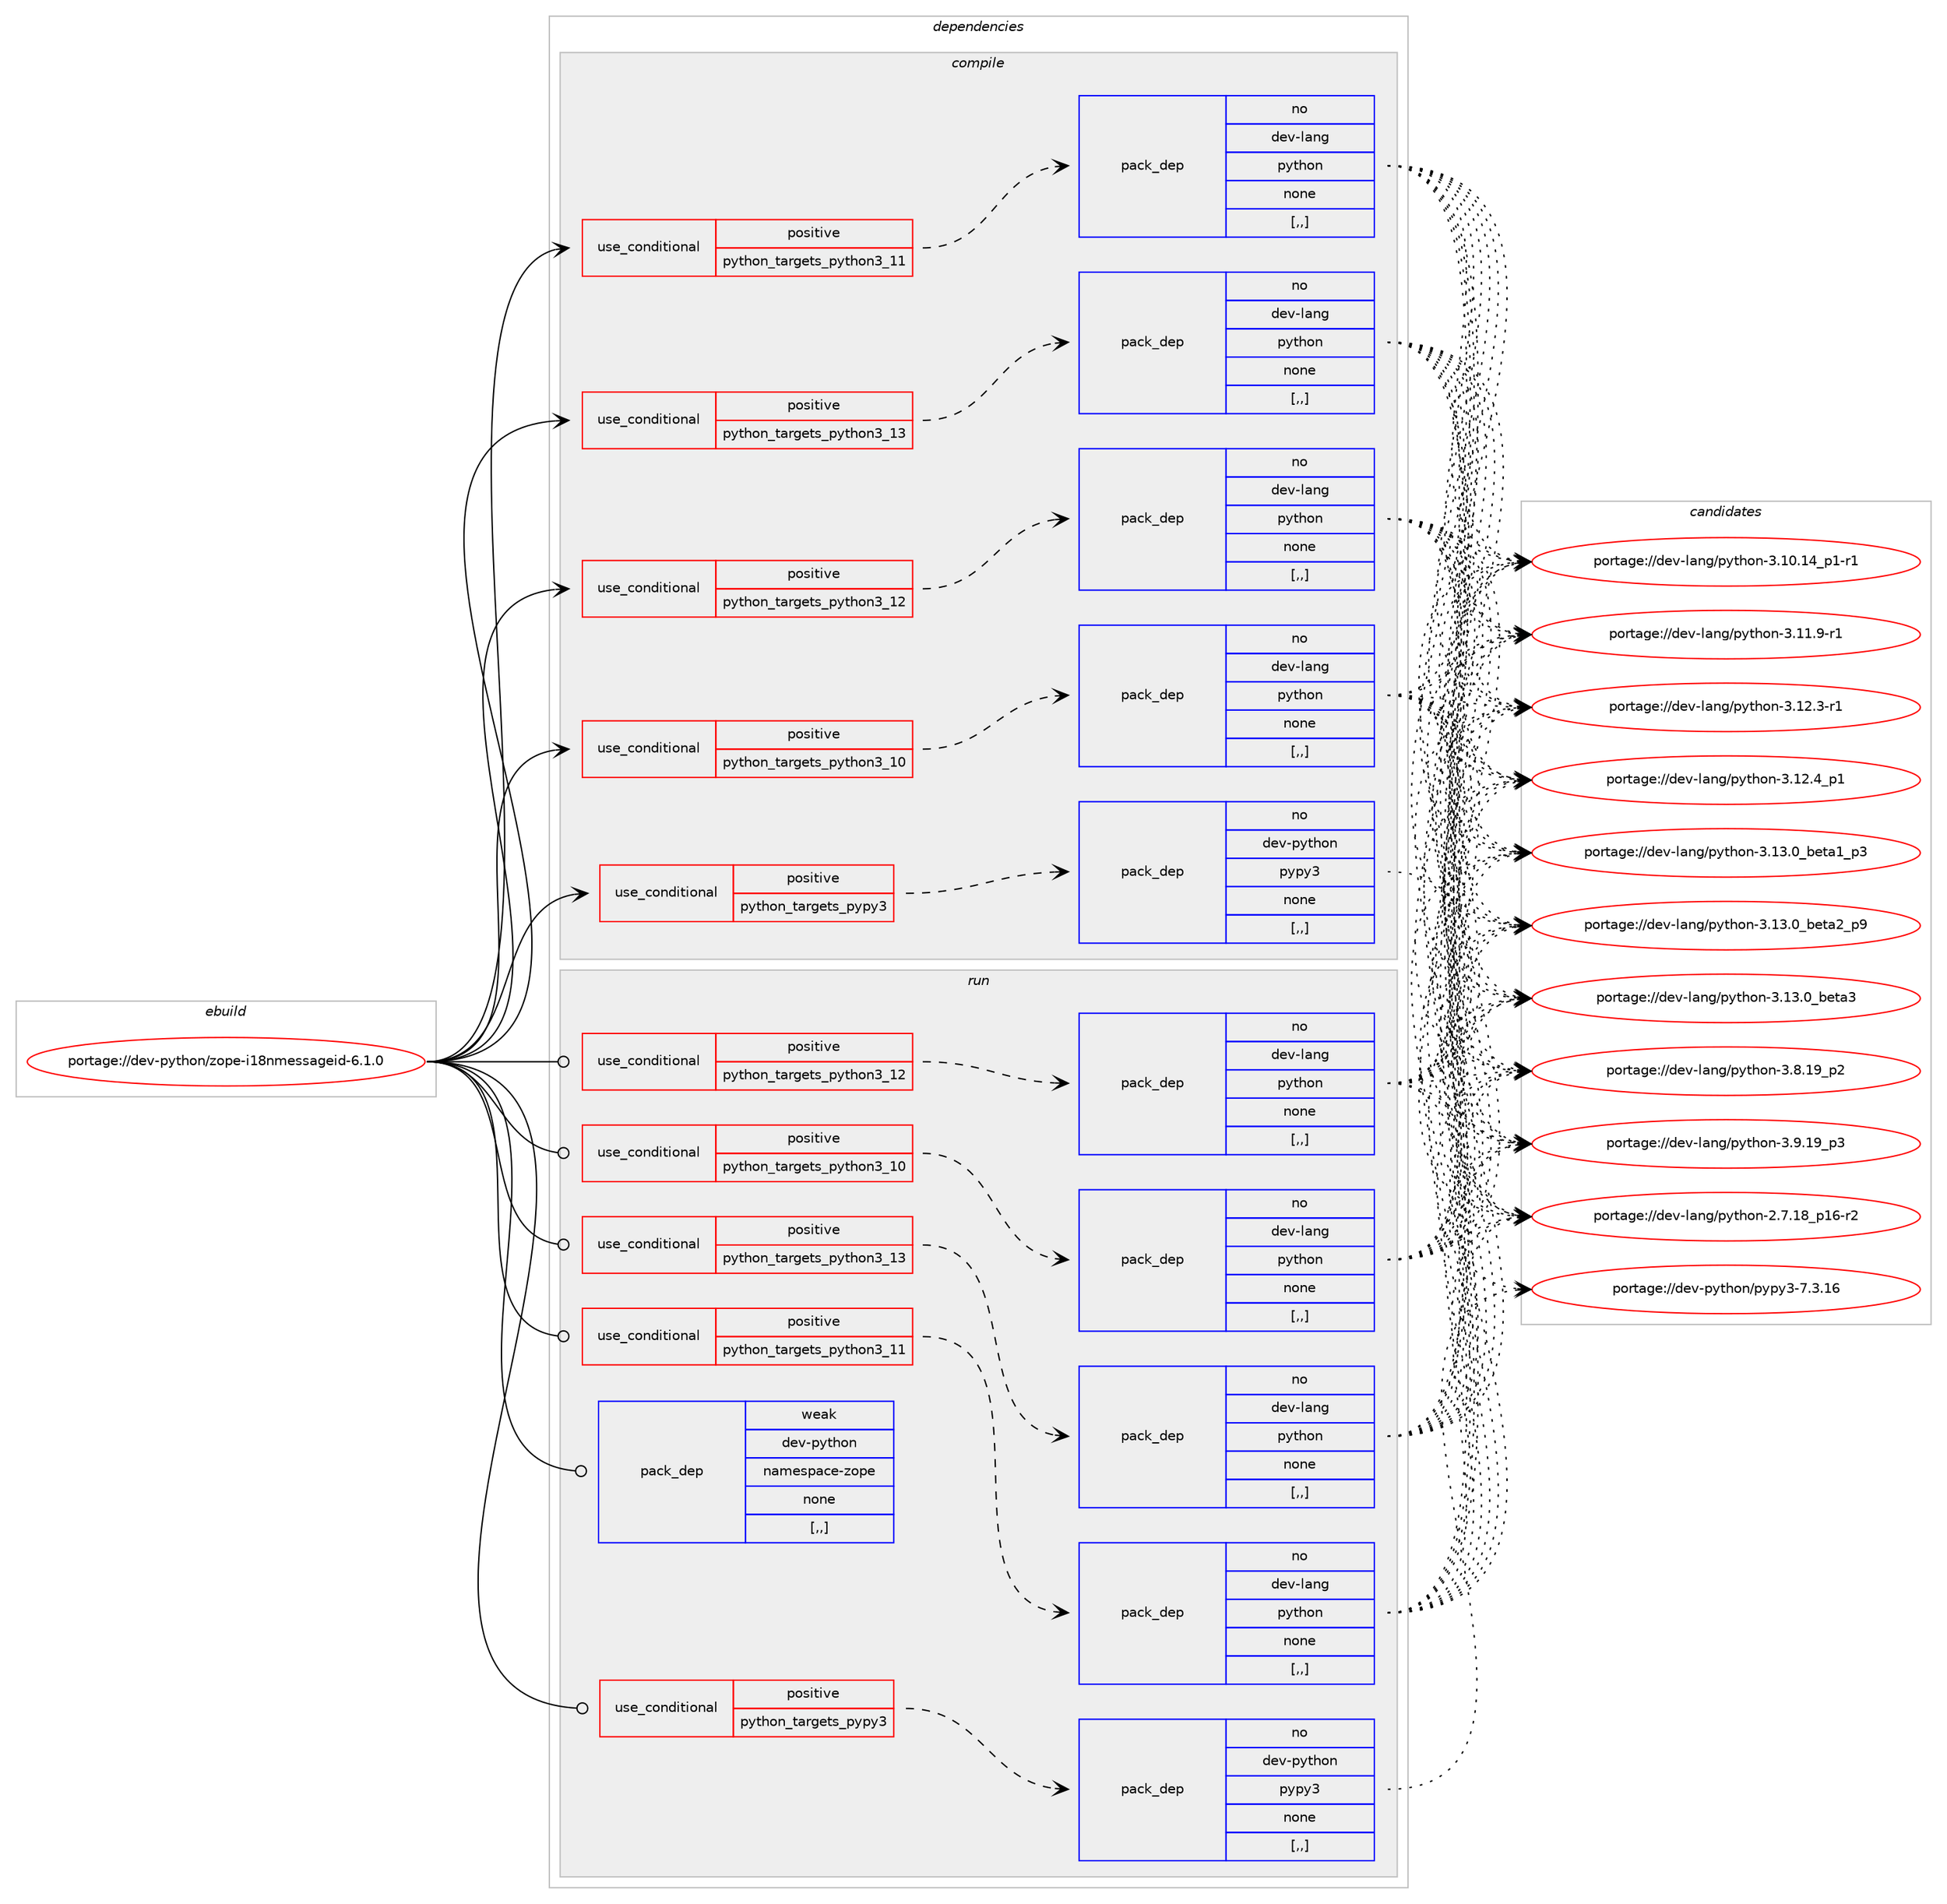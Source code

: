 digraph prolog {

# *************
# Graph options
# *************

newrank=true;
concentrate=true;
compound=true;
graph [rankdir=LR,fontname=Helvetica,fontsize=10,ranksep=1.5];#, ranksep=2.5, nodesep=0.2];
edge  [arrowhead=vee];
node  [fontname=Helvetica,fontsize=10];

# **********
# The ebuild
# **********

subgraph cluster_leftcol {
color=gray;
rank=same;
label=<<i>ebuild</i>>;
id [label="portage://dev-python/zope-i18nmessageid-6.1.0", color=red, width=4, href="../dev-python/zope-i18nmessageid-6.1.0.svg"];
}

# ****************
# The dependencies
# ****************

subgraph cluster_midcol {
color=gray;
label=<<i>dependencies</i>>;
subgraph cluster_compile {
fillcolor="#eeeeee";
style=filled;
label=<<i>compile</i>>;
subgraph cond40136 {
dependency163824 [label=<<TABLE BORDER="0" CELLBORDER="1" CELLSPACING="0" CELLPADDING="4"><TR><TD ROWSPAN="3" CELLPADDING="10">use_conditional</TD></TR><TR><TD>positive</TD></TR><TR><TD>python_targets_pypy3</TD></TR></TABLE>>, shape=none, color=red];
subgraph pack122448 {
dependency163825 [label=<<TABLE BORDER="0" CELLBORDER="1" CELLSPACING="0" CELLPADDING="4" WIDTH="220"><TR><TD ROWSPAN="6" CELLPADDING="30">pack_dep</TD></TR><TR><TD WIDTH="110">no</TD></TR><TR><TD>dev-python</TD></TR><TR><TD>pypy3</TD></TR><TR><TD>none</TD></TR><TR><TD>[,,]</TD></TR></TABLE>>, shape=none, color=blue];
}
dependency163824:e -> dependency163825:w [weight=20,style="dashed",arrowhead="vee"];
}
id:e -> dependency163824:w [weight=20,style="solid",arrowhead="vee"];
subgraph cond40137 {
dependency163826 [label=<<TABLE BORDER="0" CELLBORDER="1" CELLSPACING="0" CELLPADDING="4"><TR><TD ROWSPAN="3" CELLPADDING="10">use_conditional</TD></TR><TR><TD>positive</TD></TR><TR><TD>python_targets_python3_10</TD></TR></TABLE>>, shape=none, color=red];
subgraph pack122449 {
dependency163827 [label=<<TABLE BORDER="0" CELLBORDER="1" CELLSPACING="0" CELLPADDING="4" WIDTH="220"><TR><TD ROWSPAN="6" CELLPADDING="30">pack_dep</TD></TR><TR><TD WIDTH="110">no</TD></TR><TR><TD>dev-lang</TD></TR><TR><TD>python</TD></TR><TR><TD>none</TD></TR><TR><TD>[,,]</TD></TR></TABLE>>, shape=none, color=blue];
}
dependency163826:e -> dependency163827:w [weight=20,style="dashed",arrowhead="vee"];
}
id:e -> dependency163826:w [weight=20,style="solid",arrowhead="vee"];
subgraph cond40138 {
dependency163828 [label=<<TABLE BORDER="0" CELLBORDER="1" CELLSPACING="0" CELLPADDING="4"><TR><TD ROWSPAN="3" CELLPADDING="10">use_conditional</TD></TR><TR><TD>positive</TD></TR><TR><TD>python_targets_python3_11</TD></TR></TABLE>>, shape=none, color=red];
subgraph pack122450 {
dependency163829 [label=<<TABLE BORDER="0" CELLBORDER="1" CELLSPACING="0" CELLPADDING="4" WIDTH="220"><TR><TD ROWSPAN="6" CELLPADDING="30">pack_dep</TD></TR><TR><TD WIDTH="110">no</TD></TR><TR><TD>dev-lang</TD></TR><TR><TD>python</TD></TR><TR><TD>none</TD></TR><TR><TD>[,,]</TD></TR></TABLE>>, shape=none, color=blue];
}
dependency163828:e -> dependency163829:w [weight=20,style="dashed",arrowhead="vee"];
}
id:e -> dependency163828:w [weight=20,style="solid",arrowhead="vee"];
subgraph cond40139 {
dependency163830 [label=<<TABLE BORDER="0" CELLBORDER="1" CELLSPACING="0" CELLPADDING="4"><TR><TD ROWSPAN="3" CELLPADDING="10">use_conditional</TD></TR><TR><TD>positive</TD></TR><TR><TD>python_targets_python3_12</TD></TR></TABLE>>, shape=none, color=red];
subgraph pack122451 {
dependency163831 [label=<<TABLE BORDER="0" CELLBORDER="1" CELLSPACING="0" CELLPADDING="4" WIDTH="220"><TR><TD ROWSPAN="6" CELLPADDING="30">pack_dep</TD></TR><TR><TD WIDTH="110">no</TD></TR><TR><TD>dev-lang</TD></TR><TR><TD>python</TD></TR><TR><TD>none</TD></TR><TR><TD>[,,]</TD></TR></TABLE>>, shape=none, color=blue];
}
dependency163830:e -> dependency163831:w [weight=20,style="dashed",arrowhead="vee"];
}
id:e -> dependency163830:w [weight=20,style="solid",arrowhead="vee"];
subgraph cond40140 {
dependency163832 [label=<<TABLE BORDER="0" CELLBORDER="1" CELLSPACING="0" CELLPADDING="4"><TR><TD ROWSPAN="3" CELLPADDING="10">use_conditional</TD></TR><TR><TD>positive</TD></TR><TR><TD>python_targets_python3_13</TD></TR></TABLE>>, shape=none, color=red];
subgraph pack122452 {
dependency163833 [label=<<TABLE BORDER="0" CELLBORDER="1" CELLSPACING="0" CELLPADDING="4" WIDTH="220"><TR><TD ROWSPAN="6" CELLPADDING="30">pack_dep</TD></TR><TR><TD WIDTH="110">no</TD></TR><TR><TD>dev-lang</TD></TR><TR><TD>python</TD></TR><TR><TD>none</TD></TR><TR><TD>[,,]</TD></TR></TABLE>>, shape=none, color=blue];
}
dependency163832:e -> dependency163833:w [weight=20,style="dashed",arrowhead="vee"];
}
id:e -> dependency163832:w [weight=20,style="solid",arrowhead="vee"];
}
subgraph cluster_compileandrun {
fillcolor="#eeeeee";
style=filled;
label=<<i>compile and run</i>>;
}
subgraph cluster_run {
fillcolor="#eeeeee";
style=filled;
label=<<i>run</i>>;
subgraph cond40141 {
dependency163834 [label=<<TABLE BORDER="0" CELLBORDER="1" CELLSPACING="0" CELLPADDING="4"><TR><TD ROWSPAN="3" CELLPADDING="10">use_conditional</TD></TR><TR><TD>positive</TD></TR><TR><TD>python_targets_pypy3</TD></TR></TABLE>>, shape=none, color=red];
subgraph pack122453 {
dependency163835 [label=<<TABLE BORDER="0" CELLBORDER="1" CELLSPACING="0" CELLPADDING="4" WIDTH="220"><TR><TD ROWSPAN="6" CELLPADDING="30">pack_dep</TD></TR><TR><TD WIDTH="110">no</TD></TR><TR><TD>dev-python</TD></TR><TR><TD>pypy3</TD></TR><TR><TD>none</TD></TR><TR><TD>[,,]</TD></TR></TABLE>>, shape=none, color=blue];
}
dependency163834:e -> dependency163835:w [weight=20,style="dashed",arrowhead="vee"];
}
id:e -> dependency163834:w [weight=20,style="solid",arrowhead="odot"];
subgraph cond40142 {
dependency163836 [label=<<TABLE BORDER="0" CELLBORDER="1" CELLSPACING="0" CELLPADDING="4"><TR><TD ROWSPAN="3" CELLPADDING="10">use_conditional</TD></TR><TR><TD>positive</TD></TR><TR><TD>python_targets_python3_10</TD></TR></TABLE>>, shape=none, color=red];
subgraph pack122454 {
dependency163837 [label=<<TABLE BORDER="0" CELLBORDER="1" CELLSPACING="0" CELLPADDING="4" WIDTH="220"><TR><TD ROWSPAN="6" CELLPADDING="30">pack_dep</TD></TR><TR><TD WIDTH="110">no</TD></TR><TR><TD>dev-lang</TD></TR><TR><TD>python</TD></TR><TR><TD>none</TD></TR><TR><TD>[,,]</TD></TR></TABLE>>, shape=none, color=blue];
}
dependency163836:e -> dependency163837:w [weight=20,style="dashed",arrowhead="vee"];
}
id:e -> dependency163836:w [weight=20,style="solid",arrowhead="odot"];
subgraph cond40143 {
dependency163838 [label=<<TABLE BORDER="0" CELLBORDER="1" CELLSPACING="0" CELLPADDING="4"><TR><TD ROWSPAN="3" CELLPADDING="10">use_conditional</TD></TR><TR><TD>positive</TD></TR><TR><TD>python_targets_python3_11</TD></TR></TABLE>>, shape=none, color=red];
subgraph pack122455 {
dependency163839 [label=<<TABLE BORDER="0" CELLBORDER="1" CELLSPACING="0" CELLPADDING="4" WIDTH="220"><TR><TD ROWSPAN="6" CELLPADDING="30">pack_dep</TD></TR><TR><TD WIDTH="110">no</TD></TR><TR><TD>dev-lang</TD></TR><TR><TD>python</TD></TR><TR><TD>none</TD></TR><TR><TD>[,,]</TD></TR></TABLE>>, shape=none, color=blue];
}
dependency163838:e -> dependency163839:w [weight=20,style="dashed",arrowhead="vee"];
}
id:e -> dependency163838:w [weight=20,style="solid",arrowhead="odot"];
subgraph cond40144 {
dependency163840 [label=<<TABLE BORDER="0" CELLBORDER="1" CELLSPACING="0" CELLPADDING="4"><TR><TD ROWSPAN="3" CELLPADDING="10">use_conditional</TD></TR><TR><TD>positive</TD></TR><TR><TD>python_targets_python3_12</TD></TR></TABLE>>, shape=none, color=red];
subgraph pack122456 {
dependency163841 [label=<<TABLE BORDER="0" CELLBORDER="1" CELLSPACING="0" CELLPADDING="4" WIDTH="220"><TR><TD ROWSPAN="6" CELLPADDING="30">pack_dep</TD></TR><TR><TD WIDTH="110">no</TD></TR><TR><TD>dev-lang</TD></TR><TR><TD>python</TD></TR><TR><TD>none</TD></TR><TR><TD>[,,]</TD></TR></TABLE>>, shape=none, color=blue];
}
dependency163840:e -> dependency163841:w [weight=20,style="dashed",arrowhead="vee"];
}
id:e -> dependency163840:w [weight=20,style="solid",arrowhead="odot"];
subgraph cond40145 {
dependency163842 [label=<<TABLE BORDER="0" CELLBORDER="1" CELLSPACING="0" CELLPADDING="4"><TR><TD ROWSPAN="3" CELLPADDING="10">use_conditional</TD></TR><TR><TD>positive</TD></TR><TR><TD>python_targets_python3_13</TD></TR></TABLE>>, shape=none, color=red];
subgraph pack122457 {
dependency163843 [label=<<TABLE BORDER="0" CELLBORDER="1" CELLSPACING="0" CELLPADDING="4" WIDTH="220"><TR><TD ROWSPAN="6" CELLPADDING="30">pack_dep</TD></TR><TR><TD WIDTH="110">no</TD></TR><TR><TD>dev-lang</TD></TR><TR><TD>python</TD></TR><TR><TD>none</TD></TR><TR><TD>[,,]</TD></TR></TABLE>>, shape=none, color=blue];
}
dependency163842:e -> dependency163843:w [weight=20,style="dashed",arrowhead="vee"];
}
id:e -> dependency163842:w [weight=20,style="solid",arrowhead="odot"];
subgraph pack122458 {
dependency163844 [label=<<TABLE BORDER="0" CELLBORDER="1" CELLSPACING="0" CELLPADDING="4" WIDTH="220"><TR><TD ROWSPAN="6" CELLPADDING="30">pack_dep</TD></TR><TR><TD WIDTH="110">weak</TD></TR><TR><TD>dev-python</TD></TR><TR><TD>namespace-zope</TD></TR><TR><TD>none</TD></TR><TR><TD>[,,]</TD></TR></TABLE>>, shape=none, color=blue];
}
id:e -> dependency163844:w [weight=20,style="solid",arrowhead="odot"];
}
}

# **************
# The candidates
# **************

subgraph cluster_choices {
rank=same;
color=gray;
label=<<i>candidates</i>>;

subgraph choice122448 {
color=black;
nodesep=1;
choice10010111845112121116104111110471121211121215145554651464954 [label="portage://dev-python/pypy3-7.3.16", color=red, width=4,href="../dev-python/pypy3-7.3.16.svg"];
dependency163825:e -> choice10010111845112121116104111110471121211121215145554651464954:w [style=dotted,weight="100"];
}
subgraph choice122449 {
color=black;
nodesep=1;
choice100101118451089711010347112121116104111110455046554649569511249544511450 [label="portage://dev-lang/python-2.7.18_p16-r2", color=red, width=4,href="../dev-lang/python-2.7.18_p16-r2.svg"];
choice100101118451089711010347112121116104111110455146494846495295112494511449 [label="portage://dev-lang/python-3.10.14_p1-r1", color=red, width=4,href="../dev-lang/python-3.10.14_p1-r1.svg"];
choice100101118451089711010347112121116104111110455146494946574511449 [label="portage://dev-lang/python-3.11.9-r1", color=red, width=4,href="../dev-lang/python-3.11.9-r1.svg"];
choice100101118451089711010347112121116104111110455146495046514511449 [label="portage://dev-lang/python-3.12.3-r1", color=red, width=4,href="../dev-lang/python-3.12.3-r1.svg"];
choice100101118451089711010347112121116104111110455146495046529511249 [label="portage://dev-lang/python-3.12.4_p1", color=red, width=4,href="../dev-lang/python-3.12.4_p1.svg"];
choice10010111845108971101034711212111610411111045514649514648959810111697499511251 [label="portage://dev-lang/python-3.13.0_beta1_p3", color=red, width=4,href="../dev-lang/python-3.13.0_beta1_p3.svg"];
choice10010111845108971101034711212111610411111045514649514648959810111697509511257 [label="portage://dev-lang/python-3.13.0_beta2_p9", color=red, width=4,href="../dev-lang/python-3.13.0_beta2_p9.svg"];
choice1001011184510897110103471121211161041111104551464951464895981011169751 [label="portage://dev-lang/python-3.13.0_beta3", color=red, width=4,href="../dev-lang/python-3.13.0_beta3.svg"];
choice100101118451089711010347112121116104111110455146564649579511250 [label="portage://dev-lang/python-3.8.19_p2", color=red, width=4,href="../dev-lang/python-3.8.19_p2.svg"];
choice100101118451089711010347112121116104111110455146574649579511251 [label="portage://dev-lang/python-3.9.19_p3", color=red, width=4,href="../dev-lang/python-3.9.19_p3.svg"];
dependency163827:e -> choice100101118451089711010347112121116104111110455046554649569511249544511450:w [style=dotted,weight="100"];
dependency163827:e -> choice100101118451089711010347112121116104111110455146494846495295112494511449:w [style=dotted,weight="100"];
dependency163827:e -> choice100101118451089711010347112121116104111110455146494946574511449:w [style=dotted,weight="100"];
dependency163827:e -> choice100101118451089711010347112121116104111110455146495046514511449:w [style=dotted,weight="100"];
dependency163827:e -> choice100101118451089711010347112121116104111110455146495046529511249:w [style=dotted,weight="100"];
dependency163827:e -> choice10010111845108971101034711212111610411111045514649514648959810111697499511251:w [style=dotted,weight="100"];
dependency163827:e -> choice10010111845108971101034711212111610411111045514649514648959810111697509511257:w [style=dotted,weight="100"];
dependency163827:e -> choice1001011184510897110103471121211161041111104551464951464895981011169751:w [style=dotted,weight="100"];
dependency163827:e -> choice100101118451089711010347112121116104111110455146564649579511250:w [style=dotted,weight="100"];
dependency163827:e -> choice100101118451089711010347112121116104111110455146574649579511251:w [style=dotted,weight="100"];
}
subgraph choice122450 {
color=black;
nodesep=1;
choice100101118451089711010347112121116104111110455046554649569511249544511450 [label="portage://dev-lang/python-2.7.18_p16-r2", color=red, width=4,href="../dev-lang/python-2.7.18_p16-r2.svg"];
choice100101118451089711010347112121116104111110455146494846495295112494511449 [label="portage://dev-lang/python-3.10.14_p1-r1", color=red, width=4,href="../dev-lang/python-3.10.14_p1-r1.svg"];
choice100101118451089711010347112121116104111110455146494946574511449 [label="portage://dev-lang/python-3.11.9-r1", color=red, width=4,href="../dev-lang/python-3.11.9-r1.svg"];
choice100101118451089711010347112121116104111110455146495046514511449 [label="portage://dev-lang/python-3.12.3-r1", color=red, width=4,href="../dev-lang/python-3.12.3-r1.svg"];
choice100101118451089711010347112121116104111110455146495046529511249 [label="portage://dev-lang/python-3.12.4_p1", color=red, width=4,href="../dev-lang/python-3.12.4_p1.svg"];
choice10010111845108971101034711212111610411111045514649514648959810111697499511251 [label="portage://dev-lang/python-3.13.0_beta1_p3", color=red, width=4,href="../dev-lang/python-3.13.0_beta1_p3.svg"];
choice10010111845108971101034711212111610411111045514649514648959810111697509511257 [label="portage://dev-lang/python-3.13.0_beta2_p9", color=red, width=4,href="../dev-lang/python-3.13.0_beta2_p9.svg"];
choice1001011184510897110103471121211161041111104551464951464895981011169751 [label="portage://dev-lang/python-3.13.0_beta3", color=red, width=4,href="../dev-lang/python-3.13.0_beta3.svg"];
choice100101118451089711010347112121116104111110455146564649579511250 [label="portage://dev-lang/python-3.8.19_p2", color=red, width=4,href="../dev-lang/python-3.8.19_p2.svg"];
choice100101118451089711010347112121116104111110455146574649579511251 [label="portage://dev-lang/python-3.9.19_p3", color=red, width=4,href="../dev-lang/python-3.9.19_p3.svg"];
dependency163829:e -> choice100101118451089711010347112121116104111110455046554649569511249544511450:w [style=dotted,weight="100"];
dependency163829:e -> choice100101118451089711010347112121116104111110455146494846495295112494511449:w [style=dotted,weight="100"];
dependency163829:e -> choice100101118451089711010347112121116104111110455146494946574511449:w [style=dotted,weight="100"];
dependency163829:e -> choice100101118451089711010347112121116104111110455146495046514511449:w [style=dotted,weight="100"];
dependency163829:e -> choice100101118451089711010347112121116104111110455146495046529511249:w [style=dotted,weight="100"];
dependency163829:e -> choice10010111845108971101034711212111610411111045514649514648959810111697499511251:w [style=dotted,weight="100"];
dependency163829:e -> choice10010111845108971101034711212111610411111045514649514648959810111697509511257:w [style=dotted,weight="100"];
dependency163829:e -> choice1001011184510897110103471121211161041111104551464951464895981011169751:w [style=dotted,weight="100"];
dependency163829:e -> choice100101118451089711010347112121116104111110455146564649579511250:w [style=dotted,weight="100"];
dependency163829:e -> choice100101118451089711010347112121116104111110455146574649579511251:w [style=dotted,weight="100"];
}
subgraph choice122451 {
color=black;
nodesep=1;
choice100101118451089711010347112121116104111110455046554649569511249544511450 [label="portage://dev-lang/python-2.7.18_p16-r2", color=red, width=4,href="../dev-lang/python-2.7.18_p16-r2.svg"];
choice100101118451089711010347112121116104111110455146494846495295112494511449 [label="portage://dev-lang/python-3.10.14_p1-r1", color=red, width=4,href="../dev-lang/python-3.10.14_p1-r1.svg"];
choice100101118451089711010347112121116104111110455146494946574511449 [label="portage://dev-lang/python-3.11.9-r1", color=red, width=4,href="../dev-lang/python-3.11.9-r1.svg"];
choice100101118451089711010347112121116104111110455146495046514511449 [label="portage://dev-lang/python-3.12.3-r1", color=red, width=4,href="../dev-lang/python-3.12.3-r1.svg"];
choice100101118451089711010347112121116104111110455146495046529511249 [label="portage://dev-lang/python-3.12.4_p1", color=red, width=4,href="../dev-lang/python-3.12.4_p1.svg"];
choice10010111845108971101034711212111610411111045514649514648959810111697499511251 [label="portage://dev-lang/python-3.13.0_beta1_p3", color=red, width=4,href="../dev-lang/python-3.13.0_beta1_p3.svg"];
choice10010111845108971101034711212111610411111045514649514648959810111697509511257 [label="portage://dev-lang/python-3.13.0_beta2_p9", color=red, width=4,href="../dev-lang/python-3.13.0_beta2_p9.svg"];
choice1001011184510897110103471121211161041111104551464951464895981011169751 [label="portage://dev-lang/python-3.13.0_beta3", color=red, width=4,href="../dev-lang/python-3.13.0_beta3.svg"];
choice100101118451089711010347112121116104111110455146564649579511250 [label="portage://dev-lang/python-3.8.19_p2", color=red, width=4,href="../dev-lang/python-3.8.19_p2.svg"];
choice100101118451089711010347112121116104111110455146574649579511251 [label="portage://dev-lang/python-3.9.19_p3", color=red, width=4,href="../dev-lang/python-3.9.19_p3.svg"];
dependency163831:e -> choice100101118451089711010347112121116104111110455046554649569511249544511450:w [style=dotted,weight="100"];
dependency163831:e -> choice100101118451089711010347112121116104111110455146494846495295112494511449:w [style=dotted,weight="100"];
dependency163831:e -> choice100101118451089711010347112121116104111110455146494946574511449:w [style=dotted,weight="100"];
dependency163831:e -> choice100101118451089711010347112121116104111110455146495046514511449:w [style=dotted,weight="100"];
dependency163831:e -> choice100101118451089711010347112121116104111110455146495046529511249:w [style=dotted,weight="100"];
dependency163831:e -> choice10010111845108971101034711212111610411111045514649514648959810111697499511251:w [style=dotted,weight="100"];
dependency163831:e -> choice10010111845108971101034711212111610411111045514649514648959810111697509511257:w [style=dotted,weight="100"];
dependency163831:e -> choice1001011184510897110103471121211161041111104551464951464895981011169751:w [style=dotted,weight="100"];
dependency163831:e -> choice100101118451089711010347112121116104111110455146564649579511250:w [style=dotted,weight="100"];
dependency163831:e -> choice100101118451089711010347112121116104111110455146574649579511251:w [style=dotted,weight="100"];
}
subgraph choice122452 {
color=black;
nodesep=1;
choice100101118451089711010347112121116104111110455046554649569511249544511450 [label="portage://dev-lang/python-2.7.18_p16-r2", color=red, width=4,href="../dev-lang/python-2.7.18_p16-r2.svg"];
choice100101118451089711010347112121116104111110455146494846495295112494511449 [label="portage://dev-lang/python-3.10.14_p1-r1", color=red, width=4,href="../dev-lang/python-3.10.14_p1-r1.svg"];
choice100101118451089711010347112121116104111110455146494946574511449 [label="portage://dev-lang/python-3.11.9-r1", color=red, width=4,href="../dev-lang/python-3.11.9-r1.svg"];
choice100101118451089711010347112121116104111110455146495046514511449 [label="portage://dev-lang/python-3.12.3-r1", color=red, width=4,href="../dev-lang/python-3.12.3-r1.svg"];
choice100101118451089711010347112121116104111110455146495046529511249 [label="portage://dev-lang/python-3.12.4_p1", color=red, width=4,href="../dev-lang/python-3.12.4_p1.svg"];
choice10010111845108971101034711212111610411111045514649514648959810111697499511251 [label="portage://dev-lang/python-3.13.0_beta1_p3", color=red, width=4,href="../dev-lang/python-3.13.0_beta1_p3.svg"];
choice10010111845108971101034711212111610411111045514649514648959810111697509511257 [label="portage://dev-lang/python-3.13.0_beta2_p9", color=red, width=4,href="../dev-lang/python-3.13.0_beta2_p9.svg"];
choice1001011184510897110103471121211161041111104551464951464895981011169751 [label="portage://dev-lang/python-3.13.0_beta3", color=red, width=4,href="../dev-lang/python-3.13.0_beta3.svg"];
choice100101118451089711010347112121116104111110455146564649579511250 [label="portage://dev-lang/python-3.8.19_p2", color=red, width=4,href="../dev-lang/python-3.8.19_p2.svg"];
choice100101118451089711010347112121116104111110455146574649579511251 [label="portage://dev-lang/python-3.9.19_p3", color=red, width=4,href="../dev-lang/python-3.9.19_p3.svg"];
dependency163833:e -> choice100101118451089711010347112121116104111110455046554649569511249544511450:w [style=dotted,weight="100"];
dependency163833:e -> choice100101118451089711010347112121116104111110455146494846495295112494511449:w [style=dotted,weight="100"];
dependency163833:e -> choice100101118451089711010347112121116104111110455146494946574511449:w [style=dotted,weight="100"];
dependency163833:e -> choice100101118451089711010347112121116104111110455146495046514511449:w [style=dotted,weight="100"];
dependency163833:e -> choice100101118451089711010347112121116104111110455146495046529511249:w [style=dotted,weight="100"];
dependency163833:e -> choice10010111845108971101034711212111610411111045514649514648959810111697499511251:w [style=dotted,weight="100"];
dependency163833:e -> choice10010111845108971101034711212111610411111045514649514648959810111697509511257:w [style=dotted,weight="100"];
dependency163833:e -> choice1001011184510897110103471121211161041111104551464951464895981011169751:w [style=dotted,weight="100"];
dependency163833:e -> choice100101118451089711010347112121116104111110455146564649579511250:w [style=dotted,weight="100"];
dependency163833:e -> choice100101118451089711010347112121116104111110455146574649579511251:w [style=dotted,weight="100"];
}
subgraph choice122453 {
color=black;
nodesep=1;
choice10010111845112121116104111110471121211121215145554651464954 [label="portage://dev-python/pypy3-7.3.16", color=red, width=4,href="../dev-python/pypy3-7.3.16.svg"];
dependency163835:e -> choice10010111845112121116104111110471121211121215145554651464954:w [style=dotted,weight="100"];
}
subgraph choice122454 {
color=black;
nodesep=1;
choice100101118451089711010347112121116104111110455046554649569511249544511450 [label="portage://dev-lang/python-2.7.18_p16-r2", color=red, width=4,href="../dev-lang/python-2.7.18_p16-r2.svg"];
choice100101118451089711010347112121116104111110455146494846495295112494511449 [label="portage://dev-lang/python-3.10.14_p1-r1", color=red, width=4,href="../dev-lang/python-3.10.14_p1-r1.svg"];
choice100101118451089711010347112121116104111110455146494946574511449 [label="portage://dev-lang/python-3.11.9-r1", color=red, width=4,href="../dev-lang/python-3.11.9-r1.svg"];
choice100101118451089711010347112121116104111110455146495046514511449 [label="portage://dev-lang/python-3.12.3-r1", color=red, width=4,href="../dev-lang/python-3.12.3-r1.svg"];
choice100101118451089711010347112121116104111110455146495046529511249 [label="portage://dev-lang/python-3.12.4_p1", color=red, width=4,href="../dev-lang/python-3.12.4_p1.svg"];
choice10010111845108971101034711212111610411111045514649514648959810111697499511251 [label="portage://dev-lang/python-3.13.0_beta1_p3", color=red, width=4,href="../dev-lang/python-3.13.0_beta1_p3.svg"];
choice10010111845108971101034711212111610411111045514649514648959810111697509511257 [label="portage://dev-lang/python-3.13.0_beta2_p9", color=red, width=4,href="../dev-lang/python-3.13.0_beta2_p9.svg"];
choice1001011184510897110103471121211161041111104551464951464895981011169751 [label="portage://dev-lang/python-3.13.0_beta3", color=red, width=4,href="../dev-lang/python-3.13.0_beta3.svg"];
choice100101118451089711010347112121116104111110455146564649579511250 [label="portage://dev-lang/python-3.8.19_p2", color=red, width=4,href="../dev-lang/python-3.8.19_p2.svg"];
choice100101118451089711010347112121116104111110455146574649579511251 [label="portage://dev-lang/python-3.9.19_p3", color=red, width=4,href="../dev-lang/python-3.9.19_p3.svg"];
dependency163837:e -> choice100101118451089711010347112121116104111110455046554649569511249544511450:w [style=dotted,weight="100"];
dependency163837:e -> choice100101118451089711010347112121116104111110455146494846495295112494511449:w [style=dotted,weight="100"];
dependency163837:e -> choice100101118451089711010347112121116104111110455146494946574511449:w [style=dotted,weight="100"];
dependency163837:e -> choice100101118451089711010347112121116104111110455146495046514511449:w [style=dotted,weight="100"];
dependency163837:e -> choice100101118451089711010347112121116104111110455146495046529511249:w [style=dotted,weight="100"];
dependency163837:e -> choice10010111845108971101034711212111610411111045514649514648959810111697499511251:w [style=dotted,weight="100"];
dependency163837:e -> choice10010111845108971101034711212111610411111045514649514648959810111697509511257:w [style=dotted,weight="100"];
dependency163837:e -> choice1001011184510897110103471121211161041111104551464951464895981011169751:w [style=dotted,weight="100"];
dependency163837:e -> choice100101118451089711010347112121116104111110455146564649579511250:w [style=dotted,weight="100"];
dependency163837:e -> choice100101118451089711010347112121116104111110455146574649579511251:w [style=dotted,weight="100"];
}
subgraph choice122455 {
color=black;
nodesep=1;
choice100101118451089711010347112121116104111110455046554649569511249544511450 [label="portage://dev-lang/python-2.7.18_p16-r2", color=red, width=4,href="../dev-lang/python-2.7.18_p16-r2.svg"];
choice100101118451089711010347112121116104111110455146494846495295112494511449 [label="portage://dev-lang/python-3.10.14_p1-r1", color=red, width=4,href="../dev-lang/python-3.10.14_p1-r1.svg"];
choice100101118451089711010347112121116104111110455146494946574511449 [label="portage://dev-lang/python-3.11.9-r1", color=red, width=4,href="../dev-lang/python-3.11.9-r1.svg"];
choice100101118451089711010347112121116104111110455146495046514511449 [label="portage://dev-lang/python-3.12.3-r1", color=red, width=4,href="../dev-lang/python-3.12.3-r1.svg"];
choice100101118451089711010347112121116104111110455146495046529511249 [label="portage://dev-lang/python-3.12.4_p1", color=red, width=4,href="../dev-lang/python-3.12.4_p1.svg"];
choice10010111845108971101034711212111610411111045514649514648959810111697499511251 [label="portage://dev-lang/python-3.13.0_beta1_p3", color=red, width=4,href="../dev-lang/python-3.13.0_beta1_p3.svg"];
choice10010111845108971101034711212111610411111045514649514648959810111697509511257 [label="portage://dev-lang/python-3.13.0_beta2_p9", color=red, width=4,href="../dev-lang/python-3.13.0_beta2_p9.svg"];
choice1001011184510897110103471121211161041111104551464951464895981011169751 [label="portage://dev-lang/python-3.13.0_beta3", color=red, width=4,href="../dev-lang/python-3.13.0_beta3.svg"];
choice100101118451089711010347112121116104111110455146564649579511250 [label="portage://dev-lang/python-3.8.19_p2", color=red, width=4,href="../dev-lang/python-3.8.19_p2.svg"];
choice100101118451089711010347112121116104111110455146574649579511251 [label="portage://dev-lang/python-3.9.19_p3", color=red, width=4,href="../dev-lang/python-3.9.19_p3.svg"];
dependency163839:e -> choice100101118451089711010347112121116104111110455046554649569511249544511450:w [style=dotted,weight="100"];
dependency163839:e -> choice100101118451089711010347112121116104111110455146494846495295112494511449:w [style=dotted,weight="100"];
dependency163839:e -> choice100101118451089711010347112121116104111110455146494946574511449:w [style=dotted,weight="100"];
dependency163839:e -> choice100101118451089711010347112121116104111110455146495046514511449:w [style=dotted,weight="100"];
dependency163839:e -> choice100101118451089711010347112121116104111110455146495046529511249:w [style=dotted,weight="100"];
dependency163839:e -> choice10010111845108971101034711212111610411111045514649514648959810111697499511251:w [style=dotted,weight="100"];
dependency163839:e -> choice10010111845108971101034711212111610411111045514649514648959810111697509511257:w [style=dotted,weight="100"];
dependency163839:e -> choice1001011184510897110103471121211161041111104551464951464895981011169751:w [style=dotted,weight="100"];
dependency163839:e -> choice100101118451089711010347112121116104111110455146564649579511250:w [style=dotted,weight="100"];
dependency163839:e -> choice100101118451089711010347112121116104111110455146574649579511251:w [style=dotted,weight="100"];
}
subgraph choice122456 {
color=black;
nodesep=1;
choice100101118451089711010347112121116104111110455046554649569511249544511450 [label="portage://dev-lang/python-2.7.18_p16-r2", color=red, width=4,href="../dev-lang/python-2.7.18_p16-r2.svg"];
choice100101118451089711010347112121116104111110455146494846495295112494511449 [label="portage://dev-lang/python-3.10.14_p1-r1", color=red, width=4,href="../dev-lang/python-3.10.14_p1-r1.svg"];
choice100101118451089711010347112121116104111110455146494946574511449 [label="portage://dev-lang/python-3.11.9-r1", color=red, width=4,href="../dev-lang/python-3.11.9-r1.svg"];
choice100101118451089711010347112121116104111110455146495046514511449 [label="portage://dev-lang/python-3.12.3-r1", color=red, width=4,href="../dev-lang/python-3.12.3-r1.svg"];
choice100101118451089711010347112121116104111110455146495046529511249 [label="portage://dev-lang/python-3.12.4_p1", color=red, width=4,href="../dev-lang/python-3.12.4_p1.svg"];
choice10010111845108971101034711212111610411111045514649514648959810111697499511251 [label="portage://dev-lang/python-3.13.0_beta1_p3", color=red, width=4,href="../dev-lang/python-3.13.0_beta1_p3.svg"];
choice10010111845108971101034711212111610411111045514649514648959810111697509511257 [label="portage://dev-lang/python-3.13.0_beta2_p9", color=red, width=4,href="../dev-lang/python-3.13.0_beta2_p9.svg"];
choice1001011184510897110103471121211161041111104551464951464895981011169751 [label="portage://dev-lang/python-3.13.0_beta3", color=red, width=4,href="../dev-lang/python-3.13.0_beta3.svg"];
choice100101118451089711010347112121116104111110455146564649579511250 [label="portage://dev-lang/python-3.8.19_p2", color=red, width=4,href="../dev-lang/python-3.8.19_p2.svg"];
choice100101118451089711010347112121116104111110455146574649579511251 [label="portage://dev-lang/python-3.9.19_p3", color=red, width=4,href="../dev-lang/python-3.9.19_p3.svg"];
dependency163841:e -> choice100101118451089711010347112121116104111110455046554649569511249544511450:w [style=dotted,weight="100"];
dependency163841:e -> choice100101118451089711010347112121116104111110455146494846495295112494511449:w [style=dotted,weight="100"];
dependency163841:e -> choice100101118451089711010347112121116104111110455146494946574511449:w [style=dotted,weight="100"];
dependency163841:e -> choice100101118451089711010347112121116104111110455146495046514511449:w [style=dotted,weight="100"];
dependency163841:e -> choice100101118451089711010347112121116104111110455146495046529511249:w [style=dotted,weight="100"];
dependency163841:e -> choice10010111845108971101034711212111610411111045514649514648959810111697499511251:w [style=dotted,weight="100"];
dependency163841:e -> choice10010111845108971101034711212111610411111045514649514648959810111697509511257:w [style=dotted,weight="100"];
dependency163841:e -> choice1001011184510897110103471121211161041111104551464951464895981011169751:w [style=dotted,weight="100"];
dependency163841:e -> choice100101118451089711010347112121116104111110455146564649579511250:w [style=dotted,weight="100"];
dependency163841:e -> choice100101118451089711010347112121116104111110455146574649579511251:w [style=dotted,weight="100"];
}
subgraph choice122457 {
color=black;
nodesep=1;
choice100101118451089711010347112121116104111110455046554649569511249544511450 [label="portage://dev-lang/python-2.7.18_p16-r2", color=red, width=4,href="../dev-lang/python-2.7.18_p16-r2.svg"];
choice100101118451089711010347112121116104111110455146494846495295112494511449 [label="portage://dev-lang/python-3.10.14_p1-r1", color=red, width=4,href="../dev-lang/python-3.10.14_p1-r1.svg"];
choice100101118451089711010347112121116104111110455146494946574511449 [label="portage://dev-lang/python-3.11.9-r1", color=red, width=4,href="../dev-lang/python-3.11.9-r1.svg"];
choice100101118451089711010347112121116104111110455146495046514511449 [label="portage://dev-lang/python-3.12.3-r1", color=red, width=4,href="../dev-lang/python-3.12.3-r1.svg"];
choice100101118451089711010347112121116104111110455146495046529511249 [label="portage://dev-lang/python-3.12.4_p1", color=red, width=4,href="../dev-lang/python-3.12.4_p1.svg"];
choice10010111845108971101034711212111610411111045514649514648959810111697499511251 [label="portage://dev-lang/python-3.13.0_beta1_p3", color=red, width=4,href="../dev-lang/python-3.13.0_beta1_p3.svg"];
choice10010111845108971101034711212111610411111045514649514648959810111697509511257 [label="portage://dev-lang/python-3.13.0_beta2_p9", color=red, width=4,href="../dev-lang/python-3.13.0_beta2_p9.svg"];
choice1001011184510897110103471121211161041111104551464951464895981011169751 [label="portage://dev-lang/python-3.13.0_beta3", color=red, width=4,href="../dev-lang/python-3.13.0_beta3.svg"];
choice100101118451089711010347112121116104111110455146564649579511250 [label="portage://dev-lang/python-3.8.19_p2", color=red, width=4,href="../dev-lang/python-3.8.19_p2.svg"];
choice100101118451089711010347112121116104111110455146574649579511251 [label="portage://dev-lang/python-3.9.19_p3", color=red, width=4,href="../dev-lang/python-3.9.19_p3.svg"];
dependency163843:e -> choice100101118451089711010347112121116104111110455046554649569511249544511450:w [style=dotted,weight="100"];
dependency163843:e -> choice100101118451089711010347112121116104111110455146494846495295112494511449:w [style=dotted,weight="100"];
dependency163843:e -> choice100101118451089711010347112121116104111110455146494946574511449:w [style=dotted,weight="100"];
dependency163843:e -> choice100101118451089711010347112121116104111110455146495046514511449:w [style=dotted,weight="100"];
dependency163843:e -> choice100101118451089711010347112121116104111110455146495046529511249:w [style=dotted,weight="100"];
dependency163843:e -> choice10010111845108971101034711212111610411111045514649514648959810111697499511251:w [style=dotted,weight="100"];
dependency163843:e -> choice10010111845108971101034711212111610411111045514649514648959810111697509511257:w [style=dotted,weight="100"];
dependency163843:e -> choice1001011184510897110103471121211161041111104551464951464895981011169751:w [style=dotted,weight="100"];
dependency163843:e -> choice100101118451089711010347112121116104111110455146564649579511250:w [style=dotted,weight="100"];
dependency163843:e -> choice100101118451089711010347112121116104111110455146574649579511251:w [style=dotted,weight="100"];
}
subgraph choice122458 {
color=black;
nodesep=1;
}
}

}
